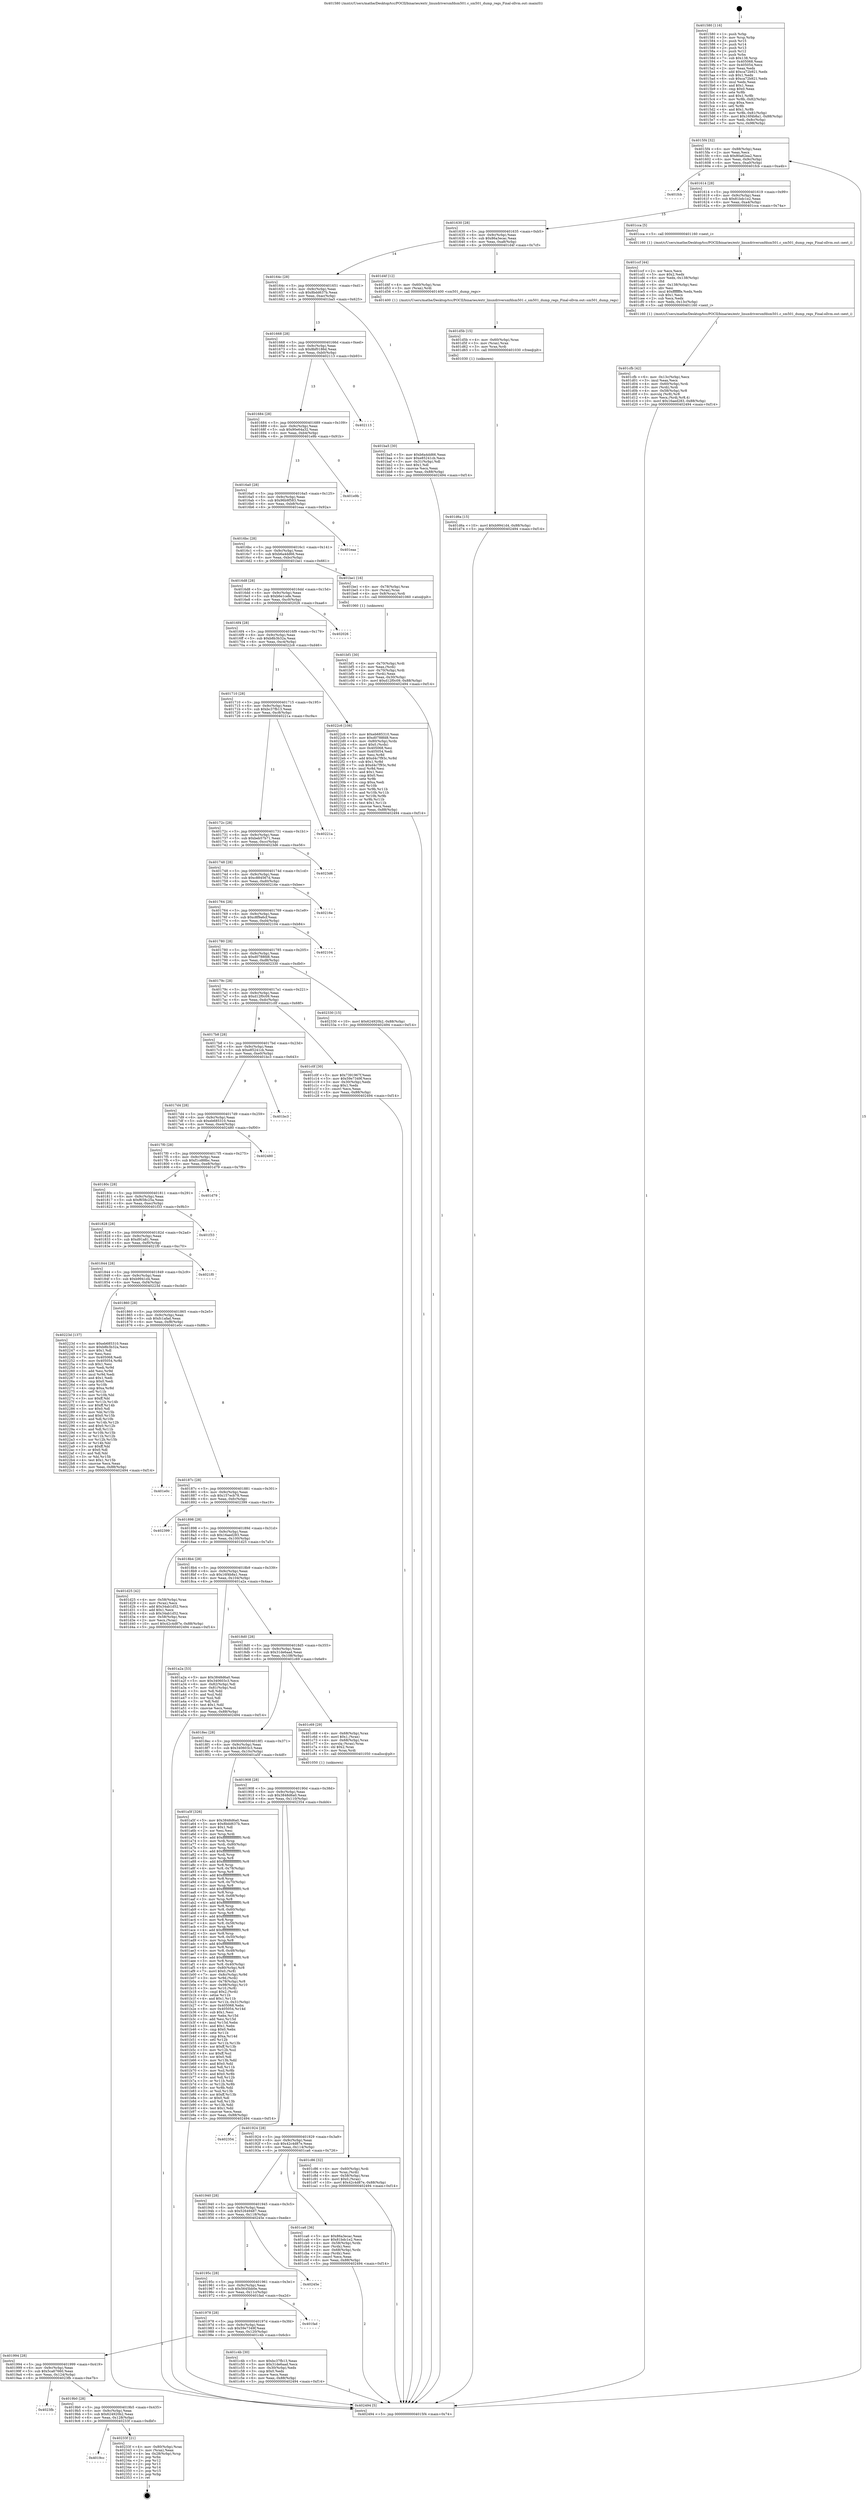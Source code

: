 digraph "0x401580" {
  label = "0x401580 (/mnt/c/Users/mathe/Desktop/tcc/POCII/binaries/extr_linuxdriversmfdsm501.c_sm501_dump_regs_Final-ollvm.out::main(0))"
  labelloc = "t"
  node[shape=record]

  Entry [label="",width=0.3,height=0.3,shape=circle,fillcolor=black,style=filled]
  "0x4015f4" [label="{
     0x4015f4 [32]\l
     | [instrs]\l
     &nbsp;&nbsp;0x4015f4 \<+6\>: mov -0x88(%rbp),%eax\l
     &nbsp;&nbsp;0x4015fa \<+2\>: mov %eax,%ecx\l
     &nbsp;&nbsp;0x4015fc \<+6\>: sub $0x80a62ea2,%ecx\l
     &nbsp;&nbsp;0x401602 \<+6\>: mov %eax,-0x9c(%rbp)\l
     &nbsp;&nbsp;0x401608 \<+6\>: mov %ecx,-0xa0(%rbp)\l
     &nbsp;&nbsp;0x40160e \<+6\>: je 0000000000401fcb \<main+0xa4b\>\l
  }"]
  "0x401fcb" [label="{
     0x401fcb\l
  }", style=dashed]
  "0x401614" [label="{
     0x401614 [28]\l
     | [instrs]\l
     &nbsp;&nbsp;0x401614 \<+5\>: jmp 0000000000401619 \<main+0x99\>\l
     &nbsp;&nbsp;0x401619 \<+6\>: mov -0x9c(%rbp),%eax\l
     &nbsp;&nbsp;0x40161f \<+5\>: sub $0x81bdc1e2,%eax\l
     &nbsp;&nbsp;0x401624 \<+6\>: mov %eax,-0xa4(%rbp)\l
     &nbsp;&nbsp;0x40162a \<+6\>: je 0000000000401cca \<main+0x74a\>\l
  }"]
  Exit [label="",width=0.3,height=0.3,shape=circle,fillcolor=black,style=filled,peripheries=2]
  "0x401cca" [label="{
     0x401cca [5]\l
     | [instrs]\l
     &nbsp;&nbsp;0x401cca \<+5\>: call 0000000000401160 \<next_i\>\l
     | [calls]\l
     &nbsp;&nbsp;0x401160 \{1\} (/mnt/c/Users/mathe/Desktop/tcc/POCII/binaries/extr_linuxdriversmfdsm501.c_sm501_dump_regs_Final-ollvm.out::next_i)\l
  }"]
  "0x401630" [label="{
     0x401630 [28]\l
     | [instrs]\l
     &nbsp;&nbsp;0x401630 \<+5\>: jmp 0000000000401635 \<main+0xb5\>\l
     &nbsp;&nbsp;0x401635 \<+6\>: mov -0x9c(%rbp),%eax\l
     &nbsp;&nbsp;0x40163b \<+5\>: sub $0x86a3ecac,%eax\l
     &nbsp;&nbsp;0x401640 \<+6\>: mov %eax,-0xa8(%rbp)\l
     &nbsp;&nbsp;0x401646 \<+6\>: je 0000000000401d4f \<main+0x7cf\>\l
  }"]
  "0x4019cc" [label="{
     0x4019cc\l
  }", style=dashed]
  "0x401d4f" [label="{
     0x401d4f [12]\l
     | [instrs]\l
     &nbsp;&nbsp;0x401d4f \<+4\>: mov -0x60(%rbp),%rax\l
     &nbsp;&nbsp;0x401d53 \<+3\>: mov (%rax),%rdi\l
     &nbsp;&nbsp;0x401d56 \<+5\>: call 0000000000401400 \<sm501_dump_regs\>\l
     | [calls]\l
     &nbsp;&nbsp;0x401400 \{1\} (/mnt/c/Users/mathe/Desktop/tcc/POCII/binaries/extr_linuxdriversmfdsm501.c_sm501_dump_regs_Final-ollvm.out::sm501_dump_regs)\l
  }"]
  "0x40164c" [label="{
     0x40164c [28]\l
     | [instrs]\l
     &nbsp;&nbsp;0x40164c \<+5\>: jmp 0000000000401651 \<main+0xd1\>\l
     &nbsp;&nbsp;0x401651 \<+6\>: mov -0x9c(%rbp),%eax\l
     &nbsp;&nbsp;0x401657 \<+5\>: sub $0x8bdd637b,%eax\l
     &nbsp;&nbsp;0x40165c \<+6\>: mov %eax,-0xac(%rbp)\l
     &nbsp;&nbsp;0x401662 \<+6\>: je 0000000000401ba5 \<main+0x625\>\l
  }"]
  "0x40233f" [label="{
     0x40233f [21]\l
     | [instrs]\l
     &nbsp;&nbsp;0x40233f \<+4\>: mov -0x80(%rbp),%rax\l
     &nbsp;&nbsp;0x402343 \<+2\>: mov (%rax),%eax\l
     &nbsp;&nbsp;0x402345 \<+4\>: lea -0x28(%rbp),%rsp\l
     &nbsp;&nbsp;0x402349 \<+1\>: pop %rbx\l
     &nbsp;&nbsp;0x40234a \<+2\>: pop %r12\l
     &nbsp;&nbsp;0x40234c \<+2\>: pop %r13\l
     &nbsp;&nbsp;0x40234e \<+2\>: pop %r14\l
     &nbsp;&nbsp;0x402350 \<+2\>: pop %r15\l
     &nbsp;&nbsp;0x402352 \<+1\>: pop %rbp\l
     &nbsp;&nbsp;0x402353 \<+1\>: ret\l
  }"]
  "0x401ba5" [label="{
     0x401ba5 [30]\l
     | [instrs]\l
     &nbsp;&nbsp;0x401ba5 \<+5\>: mov $0xb6a4dd66,%eax\l
     &nbsp;&nbsp;0x401baa \<+5\>: mov $0xe85241cb,%ecx\l
     &nbsp;&nbsp;0x401baf \<+3\>: mov -0x31(%rbp),%dl\l
     &nbsp;&nbsp;0x401bb2 \<+3\>: test $0x1,%dl\l
     &nbsp;&nbsp;0x401bb5 \<+3\>: cmovne %ecx,%eax\l
     &nbsp;&nbsp;0x401bb8 \<+6\>: mov %eax,-0x88(%rbp)\l
     &nbsp;&nbsp;0x401bbe \<+5\>: jmp 0000000000402494 \<main+0xf14\>\l
  }"]
  "0x401668" [label="{
     0x401668 [28]\l
     | [instrs]\l
     &nbsp;&nbsp;0x401668 \<+5\>: jmp 000000000040166d \<main+0xed\>\l
     &nbsp;&nbsp;0x40166d \<+6\>: mov -0x9c(%rbp),%eax\l
     &nbsp;&nbsp;0x401673 \<+5\>: sub $0x8bf0186d,%eax\l
     &nbsp;&nbsp;0x401678 \<+6\>: mov %eax,-0xb0(%rbp)\l
     &nbsp;&nbsp;0x40167e \<+6\>: je 0000000000402113 \<main+0xb93\>\l
  }"]
  "0x4019b0" [label="{
     0x4019b0 [28]\l
     | [instrs]\l
     &nbsp;&nbsp;0x4019b0 \<+5\>: jmp 00000000004019b5 \<main+0x435\>\l
     &nbsp;&nbsp;0x4019b5 \<+6\>: mov -0x9c(%rbp),%eax\l
     &nbsp;&nbsp;0x4019bb \<+5\>: sub $0x624920b2,%eax\l
     &nbsp;&nbsp;0x4019c0 \<+6\>: mov %eax,-0x128(%rbp)\l
     &nbsp;&nbsp;0x4019c6 \<+6\>: je 000000000040233f \<main+0xdbf\>\l
  }"]
  "0x402113" [label="{
     0x402113\l
  }", style=dashed]
  "0x401684" [label="{
     0x401684 [28]\l
     | [instrs]\l
     &nbsp;&nbsp;0x401684 \<+5\>: jmp 0000000000401689 \<main+0x109\>\l
     &nbsp;&nbsp;0x401689 \<+6\>: mov -0x9c(%rbp),%eax\l
     &nbsp;&nbsp;0x40168f \<+5\>: sub $0x90e64a32,%eax\l
     &nbsp;&nbsp;0x401694 \<+6\>: mov %eax,-0xb4(%rbp)\l
     &nbsp;&nbsp;0x40169a \<+6\>: je 0000000000401e9b \<main+0x91b\>\l
  }"]
  "0x4023fb" [label="{
     0x4023fb\l
  }", style=dashed]
  "0x401e9b" [label="{
     0x401e9b\l
  }", style=dashed]
  "0x4016a0" [label="{
     0x4016a0 [28]\l
     | [instrs]\l
     &nbsp;&nbsp;0x4016a0 \<+5\>: jmp 00000000004016a5 \<main+0x125\>\l
     &nbsp;&nbsp;0x4016a5 \<+6\>: mov -0x9c(%rbp),%eax\l
     &nbsp;&nbsp;0x4016ab \<+5\>: sub $0x96b9f583,%eax\l
     &nbsp;&nbsp;0x4016b0 \<+6\>: mov %eax,-0xb8(%rbp)\l
     &nbsp;&nbsp;0x4016b6 \<+6\>: je 0000000000401eaa \<main+0x92a\>\l
  }"]
  "0x401d6a" [label="{
     0x401d6a [15]\l
     | [instrs]\l
     &nbsp;&nbsp;0x401d6a \<+10\>: movl $0xb9941d4,-0x88(%rbp)\l
     &nbsp;&nbsp;0x401d74 \<+5\>: jmp 0000000000402494 \<main+0xf14\>\l
  }"]
  "0x401eaa" [label="{
     0x401eaa\l
  }", style=dashed]
  "0x4016bc" [label="{
     0x4016bc [28]\l
     | [instrs]\l
     &nbsp;&nbsp;0x4016bc \<+5\>: jmp 00000000004016c1 \<main+0x141\>\l
     &nbsp;&nbsp;0x4016c1 \<+6\>: mov -0x9c(%rbp),%eax\l
     &nbsp;&nbsp;0x4016c7 \<+5\>: sub $0xb6a4dd66,%eax\l
     &nbsp;&nbsp;0x4016cc \<+6\>: mov %eax,-0xbc(%rbp)\l
     &nbsp;&nbsp;0x4016d2 \<+6\>: je 0000000000401be1 \<main+0x661\>\l
  }"]
  "0x401d5b" [label="{
     0x401d5b [15]\l
     | [instrs]\l
     &nbsp;&nbsp;0x401d5b \<+4\>: mov -0x60(%rbp),%rax\l
     &nbsp;&nbsp;0x401d5f \<+3\>: mov (%rax),%rax\l
     &nbsp;&nbsp;0x401d62 \<+3\>: mov %rax,%rdi\l
     &nbsp;&nbsp;0x401d65 \<+5\>: call 0000000000401030 \<free@plt\>\l
     | [calls]\l
     &nbsp;&nbsp;0x401030 \{1\} (unknown)\l
  }"]
  "0x401be1" [label="{
     0x401be1 [16]\l
     | [instrs]\l
     &nbsp;&nbsp;0x401be1 \<+4\>: mov -0x78(%rbp),%rax\l
     &nbsp;&nbsp;0x401be5 \<+3\>: mov (%rax),%rax\l
     &nbsp;&nbsp;0x401be8 \<+4\>: mov 0x8(%rax),%rdi\l
     &nbsp;&nbsp;0x401bec \<+5\>: call 0000000000401060 \<atoi@plt\>\l
     | [calls]\l
     &nbsp;&nbsp;0x401060 \{1\} (unknown)\l
  }"]
  "0x4016d8" [label="{
     0x4016d8 [28]\l
     | [instrs]\l
     &nbsp;&nbsp;0x4016d8 \<+5\>: jmp 00000000004016dd \<main+0x15d\>\l
     &nbsp;&nbsp;0x4016dd \<+6\>: mov -0x9c(%rbp),%eax\l
     &nbsp;&nbsp;0x4016e3 \<+5\>: sub $0xb6e1cefe,%eax\l
     &nbsp;&nbsp;0x4016e8 \<+6\>: mov %eax,-0xc0(%rbp)\l
     &nbsp;&nbsp;0x4016ee \<+6\>: je 0000000000402026 \<main+0xaa6\>\l
  }"]
  "0x401cfb" [label="{
     0x401cfb [42]\l
     | [instrs]\l
     &nbsp;&nbsp;0x401cfb \<+6\>: mov -0x13c(%rbp),%ecx\l
     &nbsp;&nbsp;0x401d01 \<+3\>: imul %eax,%ecx\l
     &nbsp;&nbsp;0x401d04 \<+4\>: mov -0x60(%rbp),%rdi\l
     &nbsp;&nbsp;0x401d08 \<+3\>: mov (%rdi),%rdi\l
     &nbsp;&nbsp;0x401d0b \<+4\>: mov -0x58(%rbp),%r8\l
     &nbsp;&nbsp;0x401d0f \<+3\>: movslq (%r8),%r8\l
     &nbsp;&nbsp;0x401d12 \<+4\>: mov %ecx,(%rdi,%r8,4)\l
     &nbsp;&nbsp;0x401d16 \<+10\>: movl $0x16aed283,-0x88(%rbp)\l
     &nbsp;&nbsp;0x401d20 \<+5\>: jmp 0000000000402494 \<main+0xf14\>\l
  }"]
  "0x402026" [label="{
     0x402026\l
  }", style=dashed]
  "0x4016f4" [label="{
     0x4016f4 [28]\l
     | [instrs]\l
     &nbsp;&nbsp;0x4016f4 \<+5\>: jmp 00000000004016f9 \<main+0x179\>\l
     &nbsp;&nbsp;0x4016f9 \<+6\>: mov -0x9c(%rbp),%eax\l
     &nbsp;&nbsp;0x4016ff \<+5\>: sub $0xb8b3b32a,%eax\l
     &nbsp;&nbsp;0x401704 \<+6\>: mov %eax,-0xc4(%rbp)\l
     &nbsp;&nbsp;0x40170a \<+6\>: je 00000000004022c6 \<main+0xd46\>\l
  }"]
  "0x401ccf" [label="{
     0x401ccf [44]\l
     | [instrs]\l
     &nbsp;&nbsp;0x401ccf \<+2\>: xor %ecx,%ecx\l
     &nbsp;&nbsp;0x401cd1 \<+5\>: mov $0x2,%edx\l
     &nbsp;&nbsp;0x401cd6 \<+6\>: mov %edx,-0x138(%rbp)\l
     &nbsp;&nbsp;0x401cdc \<+1\>: cltd\l
     &nbsp;&nbsp;0x401cdd \<+6\>: mov -0x138(%rbp),%esi\l
     &nbsp;&nbsp;0x401ce3 \<+2\>: idiv %esi\l
     &nbsp;&nbsp;0x401ce5 \<+6\>: imul $0xfffffffe,%edx,%edx\l
     &nbsp;&nbsp;0x401ceb \<+3\>: sub $0x1,%ecx\l
     &nbsp;&nbsp;0x401cee \<+2\>: sub %ecx,%edx\l
     &nbsp;&nbsp;0x401cf0 \<+6\>: mov %edx,-0x13c(%rbp)\l
     &nbsp;&nbsp;0x401cf6 \<+5\>: call 0000000000401160 \<next_i\>\l
     | [calls]\l
     &nbsp;&nbsp;0x401160 \{1\} (/mnt/c/Users/mathe/Desktop/tcc/POCII/binaries/extr_linuxdriversmfdsm501.c_sm501_dump_regs_Final-ollvm.out::next_i)\l
  }"]
  "0x4022c6" [label="{
     0x4022c6 [106]\l
     | [instrs]\l
     &nbsp;&nbsp;0x4022c6 \<+5\>: mov $0xeb685310,%eax\l
     &nbsp;&nbsp;0x4022cb \<+5\>: mov $0xd0788fd8,%ecx\l
     &nbsp;&nbsp;0x4022d0 \<+4\>: mov -0x80(%rbp),%rdx\l
     &nbsp;&nbsp;0x4022d4 \<+6\>: movl $0x0,(%rdx)\l
     &nbsp;&nbsp;0x4022da \<+7\>: mov 0x405068,%esi\l
     &nbsp;&nbsp;0x4022e1 \<+7\>: mov 0x405054,%edi\l
     &nbsp;&nbsp;0x4022e8 \<+3\>: mov %esi,%r8d\l
     &nbsp;&nbsp;0x4022eb \<+7\>: add $0xd4c7f93c,%r8d\l
     &nbsp;&nbsp;0x4022f2 \<+4\>: sub $0x1,%r8d\l
     &nbsp;&nbsp;0x4022f6 \<+7\>: sub $0xd4c7f93c,%r8d\l
     &nbsp;&nbsp;0x4022fd \<+4\>: imul %r8d,%esi\l
     &nbsp;&nbsp;0x402301 \<+3\>: and $0x1,%esi\l
     &nbsp;&nbsp;0x402304 \<+3\>: cmp $0x0,%esi\l
     &nbsp;&nbsp;0x402307 \<+4\>: sete %r9b\l
     &nbsp;&nbsp;0x40230b \<+3\>: cmp $0xa,%edi\l
     &nbsp;&nbsp;0x40230e \<+4\>: setl %r10b\l
     &nbsp;&nbsp;0x402312 \<+3\>: mov %r9b,%r11b\l
     &nbsp;&nbsp;0x402315 \<+3\>: and %r10b,%r11b\l
     &nbsp;&nbsp;0x402318 \<+3\>: xor %r10b,%r9b\l
     &nbsp;&nbsp;0x40231b \<+3\>: or %r9b,%r11b\l
     &nbsp;&nbsp;0x40231e \<+4\>: test $0x1,%r11b\l
     &nbsp;&nbsp;0x402322 \<+3\>: cmovne %ecx,%eax\l
     &nbsp;&nbsp;0x402325 \<+6\>: mov %eax,-0x88(%rbp)\l
     &nbsp;&nbsp;0x40232b \<+5\>: jmp 0000000000402494 \<main+0xf14\>\l
  }"]
  "0x401710" [label="{
     0x401710 [28]\l
     | [instrs]\l
     &nbsp;&nbsp;0x401710 \<+5\>: jmp 0000000000401715 \<main+0x195\>\l
     &nbsp;&nbsp;0x401715 \<+6\>: mov -0x9c(%rbp),%eax\l
     &nbsp;&nbsp;0x40171b \<+5\>: sub $0xbc37fb13,%eax\l
     &nbsp;&nbsp;0x401720 \<+6\>: mov %eax,-0xc8(%rbp)\l
     &nbsp;&nbsp;0x401726 \<+6\>: je 000000000040221a \<main+0xc9a\>\l
  }"]
  "0x401c86" [label="{
     0x401c86 [32]\l
     | [instrs]\l
     &nbsp;&nbsp;0x401c86 \<+4\>: mov -0x60(%rbp),%rdi\l
     &nbsp;&nbsp;0x401c8a \<+3\>: mov %rax,(%rdi)\l
     &nbsp;&nbsp;0x401c8d \<+4\>: mov -0x58(%rbp),%rax\l
     &nbsp;&nbsp;0x401c91 \<+6\>: movl $0x0,(%rax)\l
     &nbsp;&nbsp;0x401c97 \<+10\>: movl $0x42c4d87e,-0x88(%rbp)\l
     &nbsp;&nbsp;0x401ca1 \<+5\>: jmp 0000000000402494 \<main+0xf14\>\l
  }"]
  "0x40221a" [label="{
     0x40221a\l
  }", style=dashed]
  "0x40172c" [label="{
     0x40172c [28]\l
     | [instrs]\l
     &nbsp;&nbsp;0x40172c \<+5\>: jmp 0000000000401731 \<main+0x1b1\>\l
     &nbsp;&nbsp;0x401731 \<+6\>: mov -0x9c(%rbp),%eax\l
     &nbsp;&nbsp;0x401737 \<+5\>: sub $0xbeb57b71,%eax\l
     &nbsp;&nbsp;0x40173c \<+6\>: mov %eax,-0xcc(%rbp)\l
     &nbsp;&nbsp;0x401742 \<+6\>: je 00000000004023d6 \<main+0xe56\>\l
  }"]
  "0x401994" [label="{
     0x401994 [28]\l
     | [instrs]\l
     &nbsp;&nbsp;0x401994 \<+5\>: jmp 0000000000401999 \<main+0x419\>\l
     &nbsp;&nbsp;0x401999 \<+6\>: mov -0x9c(%rbp),%eax\l
     &nbsp;&nbsp;0x40199f \<+5\>: sub $0x5ca67660,%eax\l
     &nbsp;&nbsp;0x4019a4 \<+6\>: mov %eax,-0x124(%rbp)\l
     &nbsp;&nbsp;0x4019aa \<+6\>: je 00000000004023fb \<main+0xe7b\>\l
  }"]
  "0x4023d6" [label="{
     0x4023d6\l
  }", style=dashed]
  "0x401748" [label="{
     0x401748 [28]\l
     | [instrs]\l
     &nbsp;&nbsp;0x401748 \<+5\>: jmp 000000000040174d \<main+0x1cd\>\l
     &nbsp;&nbsp;0x40174d \<+6\>: mov -0x9c(%rbp),%eax\l
     &nbsp;&nbsp;0x401753 \<+5\>: sub $0xc884567d,%eax\l
     &nbsp;&nbsp;0x401758 \<+6\>: mov %eax,-0xd0(%rbp)\l
     &nbsp;&nbsp;0x40175e \<+6\>: je 000000000040216e \<main+0xbee\>\l
  }"]
  "0x401c4b" [label="{
     0x401c4b [30]\l
     | [instrs]\l
     &nbsp;&nbsp;0x401c4b \<+5\>: mov $0xbc37fb13,%eax\l
     &nbsp;&nbsp;0x401c50 \<+5\>: mov $0x31de6aad,%ecx\l
     &nbsp;&nbsp;0x401c55 \<+3\>: mov -0x30(%rbp),%edx\l
     &nbsp;&nbsp;0x401c58 \<+3\>: cmp $0x0,%edx\l
     &nbsp;&nbsp;0x401c5b \<+3\>: cmove %ecx,%eax\l
     &nbsp;&nbsp;0x401c5e \<+6\>: mov %eax,-0x88(%rbp)\l
     &nbsp;&nbsp;0x401c64 \<+5\>: jmp 0000000000402494 \<main+0xf14\>\l
  }"]
  "0x40216e" [label="{
     0x40216e\l
  }", style=dashed]
  "0x401764" [label="{
     0x401764 [28]\l
     | [instrs]\l
     &nbsp;&nbsp;0x401764 \<+5\>: jmp 0000000000401769 \<main+0x1e9\>\l
     &nbsp;&nbsp;0x401769 \<+6\>: mov -0x9c(%rbp),%eax\l
     &nbsp;&nbsp;0x40176f \<+5\>: sub $0xc8f9a6cf,%eax\l
     &nbsp;&nbsp;0x401774 \<+6\>: mov %eax,-0xd4(%rbp)\l
     &nbsp;&nbsp;0x40177a \<+6\>: je 0000000000402104 \<main+0xb84\>\l
  }"]
  "0x401978" [label="{
     0x401978 [28]\l
     | [instrs]\l
     &nbsp;&nbsp;0x401978 \<+5\>: jmp 000000000040197d \<main+0x3fd\>\l
     &nbsp;&nbsp;0x40197d \<+6\>: mov -0x9c(%rbp),%eax\l
     &nbsp;&nbsp;0x401983 \<+5\>: sub $0x59e7349f,%eax\l
     &nbsp;&nbsp;0x401988 \<+6\>: mov %eax,-0x120(%rbp)\l
     &nbsp;&nbsp;0x40198e \<+6\>: je 0000000000401c4b \<main+0x6cb\>\l
  }"]
  "0x402104" [label="{
     0x402104\l
  }", style=dashed]
  "0x401780" [label="{
     0x401780 [28]\l
     | [instrs]\l
     &nbsp;&nbsp;0x401780 \<+5\>: jmp 0000000000401785 \<main+0x205\>\l
     &nbsp;&nbsp;0x401785 \<+6\>: mov -0x9c(%rbp),%eax\l
     &nbsp;&nbsp;0x40178b \<+5\>: sub $0xd0788fd8,%eax\l
     &nbsp;&nbsp;0x401790 \<+6\>: mov %eax,-0xd8(%rbp)\l
     &nbsp;&nbsp;0x401796 \<+6\>: je 0000000000402330 \<main+0xdb0\>\l
  }"]
  "0x401fad" [label="{
     0x401fad\l
  }", style=dashed]
  "0x402330" [label="{
     0x402330 [15]\l
     | [instrs]\l
     &nbsp;&nbsp;0x402330 \<+10\>: movl $0x624920b2,-0x88(%rbp)\l
     &nbsp;&nbsp;0x40233a \<+5\>: jmp 0000000000402494 \<main+0xf14\>\l
  }"]
  "0x40179c" [label="{
     0x40179c [28]\l
     | [instrs]\l
     &nbsp;&nbsp;0x40179c \<+5\>: jmp 00000000004017a1 \<main+0x221\>\l
     &nbsp;&nbsp;0x4017a1 \<+6\>: mov -0x9c(%rbp),%eax\l
     &nbsp;&nbsp;0x4017a7 \<+5\>: sub $0xd12f0c09,%eax\l
     &nbsp;&nbsp;0x4017ac \<+6\>: mov %eax,-0xdc(%rbp)\l
     &nbsp;&nbsp;0x4017b2 \<+6\>: je 0000000000401c0f \<main+0x68f\>\l
  }"]
  "0x40195c" [label="{
     0x40195c [28]\l
     | [instrs]\l
     &nbsp;&nbsp;0x40195c \<+5\>: jmp 0000000000401961 \<main+0x3e1\>\l
     &nbsp;&nbsp;0x401961 \<+6\>: mov -0x9c(%rbp),%eax\l
     &nbsp;&nbsp;0x401967 \<+5\>: sub $0x5645bb0e,%eax\l
     &nbsp;&nbsp;0x40196c \<+6\>: mov %eax,-0x11c(%rbp)\l
     &nbsp;&nbsp;0x401972 \<+6\>: je 0000000000401fad \<main+0xa2d\>\l
  }"]
  "0x401c0f" [label="{
     0x401c0f [30]\l
     | [instrs]\l
     &nbsp;&nbsp;0x401c0f \<+5\>: mov $0x7391967f,%eax\l
     &nbsp;&nbsp;0x401c14 \<+5\>: mov $0x59e7349f,%ecx\l
     &nbsp;&nbsp;0x401c19 \<+3\>: mov -0x30(%rbp),%edx\l
     &nbsp;&nbsp;0x401c1c \<+3\>: cmp $0x1,%edx\l
     &nbsp;&nbsp;0x401c1f \<+3\>: cmovl %ecx,%eax\l
     &nbsp;&nbsp;0x401c22 \<+6\>: mov %eax,-0x88(%rbp)\l
     &nbsp;&nbsp;0x401c28 \<+5\>: jmp 0000000000402494 \<main+0xf14\>\l
  }"]
  "0x4017b8" [label="{
     0x4017b8 [28]\l
     | [instrs]\l
     &nbsp;&nbsp;0x4017b8 \<+5\>: jmp 00000000004017bd \<main+0x23d\>\l
     &nbsp;&nbsp;0x4017bd \<+6\>: mov -0x9c(%rbp),%eax\l
     &nbsp;&nbsp;0x4017c3 \<+5\>: sub $0xe85241cb,%eax\l
     &nbsp;&nbsp;0x4017c8 \<+6\>: mov %eax,-0xe0(%rbp)\l
     &nbsp;&nbsp;0x4017ce \<+6\>: je 0000000000401bc3 \<main+0x643\>\l
  }"]
  "0x40245e" [label="{
     0x40245e\l
  }", style=dashed]
  "0x401bc3" [label="{
     0x401bc3\l
  }", style=dashed]
  "0x4017d4" [label="{
     0x4017d4 [28]\l
     | [instrs]\l
     &nbsp;&nbsp;0x4017d4 \<+5\>: jmp 00000000004017d9 \<main+0x259\>\l
     &nbsp;&nbsp;0x4017d9 \<+6\>: mov -0x9c(%rbp),%eax\l
     &nbsp;&nbsp;0x4017df \<+5\>: sub $0xeb685310,%eax\l
     &nbsp;&nbsp;0x4017e4 \<+6\>: mov %eax,-0xe4(%rbp)\l
     &nbsp;&nbsp;0x4017ea \<+6\>: je 0000000000402480 \<main+0xf00\>\l
  }"]
  "0x401940" [label="{
     0x401940 [28]\l
     | [instrs]\l
     &nbsp;&nbsp;0x401940 \<+5\>: jmp 0000000000401945 \<main+0x3c5\>\l
     &nbsp;&nbsp;0x401945 \<+6\>: mov -0x9c(%rbp),%eax\l
     &nbsp;&nbsp;0x40194b \<+5\>: sub $0x52649487,%eax\l
     &nbsp;&nbsp;0x401950 \<+6\>: mov %eax,-0x118(%rbp)\l
     &nbsp;&nbsp;0x401956 \<+6\>: je 000000000040245e \<main+0xede\>\l
  }"]
  "0x402480" [label="{
     0x402480\l
  }", style=dashed]
  "0x4017f0" [label="{
     0x4017f0 [28]\l
     | [instrs]\l
     &nbsp;&nbsp;0x4017f0 \<+5\>: jmp 00000000004017f5 \<main+0x275\>\l
     &nbsp;&nbsp;0x4017f5 \<+6\>: mov -0x9c(%rbp),%eax\l
     &nbsp;&nbsp;0x4017fb \<+5\>: sub $0xf1cd88bc,%eax\l
     &nbsp;&nbsp;0x401800 \<+6\>: mov %eax,-0xe8(%rbp)\l
     &nbsp;&nbsp;0x401806 \<+6\>: je 0000000000401d79 \<main+0x7f9\>\l
  }"]
  "0x401ca6" [label="{
     0x401ca6 [36]\l
     | [instrs]\l
     &nbsp;&nbsp;0x401ca6 \<+5\>: mov $0x86a3ecac,%eax\l
     &nbsp;&nbsp;0x401cab \<+5\>: mov $0x81bdc1e2,%ecx\l
     &nbsp;&nbsp;0x401cb0 \<+4\>: mov -0x58(%rbp),%rdx\l
     &nbsp;&nbsp;0x401cb4 \<+2\>: mov (%rdx),%esi\l
     &nbsp;&nbsp;0x401cb6 \<+4\>: mov -0x68(%rbp),%rdx\l
     &nbsp;&nbsp;0x401cba \<+2\>: cmp (%rdx),%esi\l
     &nbsp;&nbsp;0x401cbc \<+3\>: cmovl %ecx,%eax\l
     &nbsp;&nbsp;0x401cbf \<+6\>: mov %eax,-0x88(%rbp)\l
     &nbsp;&nbsp;0x401cc5 \<+5\>: jmp 0000000000402494 \<main+0xf14\>\l
  }"]
  "0x401d79" [label="{
     0x401d79\l
  }", style=dashed]
  "0x40180c" [label="{
     0x40180c [28]\l
     | [instrs]\l
     &nbsp;&nbsp;0x40180c \<+5\>: jmp 0000000000401811 \<main+0x291\>\l
     &nbsp;&nbsp;0x401811 \<+6\>: mov -0x9c(%rbp),%eax\l
     &nbsp;&nbsp;0x401817 \<+5\>: sub $0xf658c25a,%eax\l
     &nbsp;&nbsp;0x40181c \<+6\>: mov %eax,-0xec(%rbp)\l
     &nbsp;&nbsp;0x401822 \<+6\>: je 0000000000401f33 \<main+0x9b3\>\l
  }"]
  "0x401924" [label="{
     0x401924 [28]\l
     | [instrs]\l
     &nbsp;&nbsp;0x401924 \<+5\>: jmp 0000000000401929 \<main+0x3a9\>\l
     &nbsp;&nbsp;0x401929 \<+6\>: mov -0x9c(%rbp),%eax\l
     &nbsp;&nbsp;0x40192f \<+5\>: sub $0x42c4d87e,%eax\l
     &nbsp;&nbsp;0x401934 \<+6\>: mov %eax,-0x114(%rbp)\l
     &nbsp;&nbsp;0x40193a \<+6\>: je 0000000000401ca6 \<main+0x726\>\l
  }"]
  "0x401f33" [label="{
     0x401f33\l
  }", style=dashed]
  "0x401828" [label="{
     0x401828 [28]\l
     | [instrs]\l
     &nbsp;&nbsp;0x401828 \<+5\>: jmp 000000000040182d \<main+0x2ad\>\l
     &nbsp;&nbsp;0x40182d \<+6\>: mov -0x9c(%rbp),%eax\l
     &nbsp;&nbsp;0x401833 \<+5\>: sub $0xd91a81,%eax\l
     &nbsp;&nbsp;0x401838 \<+6\>: mov %eax,-0xf0(%rbp)\l
     &nbsp;&nbsp;0x40183e \<+6\>: je 00000000004021f0 \<main+0xc70\>\l
  }"]
  "0x402354" [label="{
     0x402354\l
  }", style=dashed]
  "0x4021f0" [label="{
     0x4021f0\l
  }", style=dashed]
  "0x401844" [label="{
     0x401844 [28]\l
     | [instrs]\l
     &nbsp;&nbsp;0x401844 \<+5\>: jmp 0000000000401849 \<main+0x2c9\>\l
     &nbsp;&nbsp;0x401849 \<+6\>: mov -0x9c(%rbp),%eax\l
     &nbsp;&nbsp;0x40184f \<+5\>: sub $0xb9941d4,%eax\l
     &nbsp;&nbsp;0x401854 \<+6\>: mov %eax,-0xf4(%rbp)\l
     &nbsp;&nbsp;0x40185a \<+6\>: je 000000000040223d \<main+0xcbd\>\l
  }"]
  "0x401bf1" [label="{
     0x401bf1 [30]\l
     | [instrs]\l
     &nbsp;&nbsp;0x401bf1 \<+4\>: mov -0x70(%rbp),%rdi\l
     &nbsp;&nbsp;0x401bf5 \<+2\>: mov %eax,(%rdi)\l
     &nbsp;&nbsp;0x401bf7 \<+4\>: mov -0x70(%rbp),%rdi\l
     &nbsp;&nbsp;0x401bfb \<+2\>: mov (%rdi),%eax\l
     &nbsp;&nbsp;0x401bfd \<+3\>: mov %eax,-0x30(%rbp)\l
     &nbsp;&nbsp;0x401c00 \<+10\>: movl $0xd12f0c09,-0x88(%rbp)\l
     &nbsp;&nbsp;0x401c0a \<+5\>: jmp 0000000000402494 \<main+0xf14\>\l
  }"]
  "0x40223d" [label="{
     0x40223d [137]\l
     | [instrs]\l
     &nbsp;&nbsp;0x40223d \<+5\>: mov $0xeb685310,%eax\l
     &nbsp;&nbsp;0x402242 \<+5\>: mov $0xb8b3b32a,%ecx\l
     &nbsp;&nbsp;0x402247 \<+2\>: mov $0x1,%dl\l
     &nbsp;&nbsp;0x402249 \<+2\>: xor %esi,%esi\l
     &nbsp;&nbsp;0x40224b \<+7\>: mov 0x405068,%edi\l
     &nbsp;&nbsp;0x402252 \<+8\>: mov 0x405054,%r8d\l
     &nbsp;&nbsp;0x40225a \<+3\>: sub $0x1,%esi\l
     &nbsp;&nbsp;0x40225d \<+3\>: mov %edi,%r9d\l
     &nbsp;&nbsp;0x402260 \<+3\>: add %esi,%r9d\l
     &nbsp;&nbsp;0x402263 \<+4\>: imul %r9d,%edi\l
     &nbsp;&nbsp;0x402267 \<+3\>: and $0x1,%edi\l
     &nbsp;&nbsp;0x40226a \<+3\>: cmp $0x0,%edi\l
     &nbsp;&nbsp;0x40226d \<+4\>: sete %r10b\l
     &nbsp;&nbsp;0x402271 \<+4\>: cmp $0xa,%r8d\l
     &nbsp;&nbsp;0x402275 \<+4\>: setl %r11b\l
     &nbsp;&nbsp;0x402279 \<+3\>: mov %r10b,%bl\l
     &nbsp;&nbsp;0x40227c \<+3\>: xor $0xff,%bl\l
     &nbsp;&nbsp;0x40227f \<+3\>: mov %r11b,%r14b\l
     &nbsp;&nbsp;0x402282 \<+4\>: xor $0xff,%r14b\l
     &nbsp;&nbsp;0x402286 \<+3\>: xor $0x0,%dl\l
     &nbsp;&nbsp;0x402289 \<+3\>: mov %bl,%r15b\l
     &nbsp;&nbsp;0x40228c \<+4\>: and $0x0,%r15b\l
     &nbsp;&nbsp;0x402290 \<+3\>: and %dl,%r10b\l
     &nbsp;&nbsp;0x402293 \<+3\>: mov %r14b,%r12b\l
     &nbsp;&nbsp;0x402296 \<+4\>: and $0x0,%r12b\l
     &nbsp;&nbsp;0x40229a \<+3\>: and %dl,%r11b\l
     &nbsp;&nbsp;0x40229d \<+3\>: or %r10b,%r15b\l
     &nbsp;&nbsp;0x4022a0 \<+3\>: or %r11b,%r12b\l
     &nbsp;&nbsp;0x4022a3 \<+3\>: xor %r12b,%r15b\l
     &nbsp;&nbsp;0x4022a6 \<+3\>: or %r14b,%bl\l
     &nbsp;&nbsp;0x4022a9 \<+3\>: xor $0xff,%bl\l
     &nbsp;&nbsp;0x4022ac \<+3\>: or $0x0,%dl\l
     &nbsp;&nbsp;0x4022af \<+2\>: and %dl,%bl\l
     &nbsp;&nbsp;0x4022b1 \<+3\>: or %bl,%r15b\l
     &nbsp;&nbsp;0x4022b4 \<+4\>: test $0x1,%r15b\l
     &nbsp;&nbsp;0x4022b8 \<+3\>: cmovne %ecx,%eax\l
     &nbsp;&nbsp;0x4022bb \<+6\>: mov %eax,-0x88(%rbp)\l
     &nbsp;&nbsp;0x4022c1 \<+5\>: jmp 0000000000402494 \<main+0xf14\>\l
  }"]
  "0x401860" [label="{
     0x401860 [28]\l
     | [instrs]\l
     &nbsp;&nbsp;0x401860 \<+5\>: jmp 0000000000401865 \<main+0x2e5\>\l
     &nbsp;&nbsp;0x401865 \<+6\>: mov -0x9c(%rbp),%eax\l
     &nbsp;&nbsp;0x40186b \<+5\>: sub $0xfc1afad,%eax\l
     &nbsp;&nbsp;0x401870 \<+6\>: mov %eax,-0xf8(%rbp)\l
     &nbsp;&nbsp;0x401876 \<+6\>: je 0000000000401e0c \<main+0x88c\>\l
  }"]
  "0x401908" [label="{
     0x401908 [28]\l
     | [instrs]\l
     &nbsp;&nbsp;0x401908 \<+5\>: jmp 000000000040190d \<main+0x38d\>\l
     &nbsp;&nbsp;0x40190d \<+6\>: mov -0x9c(%rbp),%eax\l
     &nbsp;&nbsp;0x401913 \<+5\>: sub $0x3848d6a0,%eax\l
     &nbsp;&nbsp;0x401918 \<+6\>: mov %eax,-0x110(%rbp)\l
     &nbsp;&nbsp;0x40191e \<+6\>: je 0000000000402354 \<main+0xdd4\>\l
  }"]
  "0x401e0c" [label="{
     0x401e0c\l
  }", style=dashed]
  "0x40187c" [label="{
     0x40187c [28]\l
     | [instrs]\l
     &nbsp;&nbsp;0x40187c \<+5\>: jmp 0000000000401881 \<main+0x301\>\l
     &nbsp;&nbsp;0x401881 \<+6\>: mov -0x9c(%rbp),%eax\l
     &nbsp;&nbsp;0x401887 \<+5\>: sub $0x157ecb78,%eax\l
     &nbsp;&nbsp;0x40188c \<+6\>: mov %eax,-0xfc(%rbp)\l
     &nbsp;&nbsp;0x401892 \<+6\>: je 0000000000402399 \<main+0xe19\>\l
  }"]
  "0x401a5f" [label="{
     0x401a5f [326]\l
     | [instrs]\l
     &nbsp;&nbsp;0x401a5f \<+5\>: mov $0x3848d6a0,%eax\l
     &nbsp;&nbsp;0x401a64 \<+5\>: mov $0x8bdd637b,%ecx\l
     &nbsp;&nbsp;0x401a69 \<+2\>: mov $0x1,%dl\l
     &nbsp;&nbsp;0x401a6b \<+2\>: xor %esi,%esi\l
     &nbsp;&nbsp;0x401a6d \<+3\>: mov %rsp,%rdi\l
     &nbsp;&nbsp;0x401a70 \<+4\>: add $0xfffffffffffffff0,%rdi\l
     &nbsp;&nbsp;0x401a74 \<+3\>: mov %rdi,%rsp\l
     &nbsp;&nbsp;0x401a77 \<+4\>: mov %rdi,-0x80(%rbp)\l
     &nbsp;&nbsp;0x401a7b \<+3\>: mov %rsp,%rdi\l
     &nbsp;&nbsp;0x401a7e \<+4\>: add $0xfffffffffffffff0,%rdi\l
     &nbsp;&nbsp;0x401a82 \<+3\>: mov %rdi,%rsp\l
     &nbsp;&nbsp;0x401a85 \<+3\>: mov %rsp,%r8\l
     &nbsp;&nbsp;0x401a88 \<+4\>: add $0xfffffffffffffff0,%r8\l
     &nbsp;&nbsp;0x401a8c \<+3\>: mov %r8,%rsp\l
     &nbsp;&nbsp;0x401a8f \<+4\>: mov %r8,-0x78(%rbp)\l
     &nbsp;&nbsp;0x401a93 \<+3\>: mov %rsp,%r8\l
     &nbsp;&nbsp;0x401a96 \<+4\>: add $0xfffffffffffffff0,%r8\l
     &nbsp;&nbsp;0x401a9a \<+3\>: mov %r8,%rsp\l
     &nbsp;&nbsp;0x401a9d \<+4\>: mov %r8,-0x70(%rbp)\l
     &nbsp;&nbsp;0x401aa1 \<+3\>: mov %rsp,%r8\l
     &nbsp;&nbsp;0x401aa4 \<+4\>: add $0xfffffffffffffff0,%r8\l
     &nbsp;&nbsp;0x401aa8 \<+3\>: mov %r8,%rsp\l
     &nbsp;&nbsp;0x401aab \<+4\>: mov %r8,-0x68(%rbp)\l
     &nbsp;&nbsp;0x401aaf \<+3\>: mov %rsp,%r8\l
     &nbsp;&nbsp;0x401ab2 \<+4\>: add $0xfffffffffffffff0,%r8\l
     &nbsp;&nbsp;0x401ab6 \<+3\>: mov %r8,%rsp\l
     &nbsp;&nbsp;0x401ab9 \<+4\>: mov %r8,-0x60(%rbp)\l
     &nbsp;&nbsp;0x401abd \<+3\>: mov %rsp,%r8\l
     &nbsp;&nbsp;0x401ac0 \<+4\>: add $0xfffffffffffffff0,%r8\l
     &nbsp;&nbsp;0x401ac4 \<+3\>: mov %r8,%rsp\l
     &nbsp;&nbsp;0x401ac7 \<+4\>: mov %r8,-0x58(%rbp)\l
     &nbsp;&nbsp;0x401acb \<+3\>: mov %rsp,%r8\l
     &nbsp;&nbsp;0x401ace \<+4\>: add $0xfffffffffffffff0,%r8\l
     &nbsp;&nbsp;0x401ad2 \<+3\>: mov %r8,%rsp\l
     &nbsp;&nbsp;0x401ad5 \<+4\>: mov %r8,-0x50(%rbp)\l
     &nbsp;&nbsp;0x401ad9 \<+3\>: mov %rsp,%r8\l
     &nbsp;&nbsp;0x401adc \<+4\>: add $0xfffffffffffffff0,%r8\l
     &nbsp;&nbsp;0x401ae0 \<+3\>: mov %r8,%rsp\l
     &nbsp;&nbsp;0x401ae3 \<+4\>: mov %r8,-0x48(%rbp)\l
     &nbsp;&nbsp;0x401ae7 \<+3\>: mov %rsp,%r8\l
     &nbsp;&nbsp;0x401aea \<+4\>: add $0xfffffffffffffff0,%r8\l
     &nbsp;&nbsp;0x401aee \<+3\>: mov %r8,%rsp\l
     &nbsp;&nbsp;0x401af1 \<+4\>: mov %r8,-0x40(%rbp)\l
     &nbsp;&nbsp;0x401af5 \<+4\>: mov -0x80(%rbp),%r8\l
     &nbsp;&nbsp;0x401af9 \<+7\>: movl $0x0,(%r8)\l
     &nbsp;&nbsp;0x401b00 \<+7\>: mov -0x8c(%rbp),%r9d\l
     &nbsp;&nbsp;0x401b07 \<+3\>: mov %r9d,(%rdi)\l
     &nbsp;&nbsp;0x401b0a \<+4\>: mov -0x78(%rbp),%r8\l
     &nbsp;&nbsp;0x401b0e \<+7\>: mov -0x98(%rbp),%r10\l
     &nbsp;&nbsp;0x401b15 \<+3\>: mov %r10,(%r8)\l
     &nbsp;&nbsp;0x401b18 \<+3\>: cmpl $0x2,(%rdi)\l
     &nbsp;&nbsp;0x401b1b \<+4\>: setne %r11b\l
     &nbsp;&nbsp;0x401b1f \<+4\>: and $0x1,%r11b\l
     &nbsp;&nbsp;0x401b23 \<+4\>: mov %r11b,-0x31(%rbp)\l
     &nbsp;&nbsp;0x401b27 \<+7\>: mov 0x405068,%ebx\l
     &nbsp;&nbsp;0x401b2e \<+8\>: mov 0x405054,%r14d\l
     &nbsp;&nbsp;0x401b36 \<+3\>: sub $0x1,%esi\l
     &nbsp;&nbsp;0x401b39 \<+3\>: mov %ebx,%r15d\l
     &nbsp;&nbsp;0x401b3c \<+3\>: add %esi,%r15d\l
     &nbsp;&nbsp;0x401b3f \<+4\>: imul %r15d,%ebx\l
     &nbsp;&nbsp;0x401b43 \<+3\>: and $0x1,%ebx\l
     &nbsp;&nbsp;0x401b46 \<+3\>: cmp $0x0,%ebx\l
     &nbsp;&nbsp;0x401b49 \<+4\>: sete %r11b\l
     &nbsp;&nbsp;0x401b4d \<+4\>: cmp $0xa,%r14d\l
     &nbsp;&nbsp;0x401b51 \<+4\>: setl %r12b\l
     &nbsp;&nbsp;0x401b55 \<+3\>: mov %r11b,%r13b\l
     &nbsp;&nbsp;0x401b58 \<+4\>: xor $0xff,%r13b\l
     &nbsp;&nbsp;0x401b5c \<+3\>: mov %r12b,%sil\l
     &nbsp;&nbsp;0x401b5f \<+4\>: xor $0xff,%sil\l
     &nbsp;&nbsp;0x401b63 \<+3\>: xor $0x0,%dl\l
     &nbsp;&nbsp;0x401b66 \<+3\>: mov %r13b,%dil\l
     &nbsp;&nbsp;0x401b69 \<+4\>: and $0x0,%dil\l
     &nbsp;&nbsp;0x401b6d \<+3\>: and %dl,%r11b\l
     &nbsp;&nbsp;0x401b70 \<+3\>: mov %sil,%r8b\l
     &nbsp;&nbsp;0x401b73 \<+4\>: and $0x0,%r8b\l
     &nbsp;&nbsp;0x401b77 \<+3\>: and %dl,%r12b\l
     &nbsp;&nbsp;0x401b7a \<+3\>: or %r11b,%dil\l
     &nbsp;&nbsp;0x401b7d \<+3\>: or %r12b,%r8b\l
     &nbsp;&nbsp;0x401b80 \<+3\>: xor %r8b,%dil\l
     &nbsp;&nbsp;0x401b83 \<+3\>: or %sil,%r13b\l
     &nbsp;&nbsp;0x401b86 \<+4\>: xor $0xff,%r13b\l
     &nbsp;&nbsp;0x401b8a \<+3\>: or $0x0,%dl\l
     &nbsp;&nbsp;0x401b8d \<+3\>: and %dl,%r13b\l
     &nbsp;&nbsp;0x401b90 \<+3\>: or %r13b,%dil\l
     &nbsp;&nbsp;0x401b93 \<+4\>: test $0x1,%dil\l
     &nbsp;&nbsp;0x401b97 \<+3\>: cmovne %ecx,%eax\l
     &nbsp;&nbsp;0x401b9a \<+6\>: mov %eax,-0x88(%rbp)\l
     &nbsp;&nbsp;0x401ba0 \<+5\>: jmp 0000000000402494 \<main+0xf14\>\l
  }"]
  "0x402399" [label="{
     0x402399\l
  }", style=dashed]
  "0x401898" [label="{
     0x401898 [28]\l
     | [instrs]\l
     &nbsp;&nbsp;0x401898 \<+5\>: jmp 000000000040189d \<main+0x31d\>\l
     &nbsp;&nbsp;0x40189d \<+6\>: mov -0x9c(%rbp),%eax\l
     &nbsp;&nbsp;0x4018a3 \<+5\>: sub $0x16aed283,%eax\l
     &nbsp;&nbsp;0x4018a8 \<+6\>: mov %eax,-0x100(%rbp)\l
     &nbsp;&nbsp;0x4018ae \<+6\>: je 0000000000401d25 \<main+0x7a5\>\l
  }"]
  "0x4018ec" [label="{
     0x4018ec [28]\l
     | [instrs]\l
     &nbsp;&nbsp;0x4018ec \<+5\>: jmp 00000000004018f1 \<main+0x371\>\l
     &nbsp;&nbsp;0x4018f1 \<+6\>: mov -0x9c(%rbp),%eax\l
     &nbsp;&nbsp;0x4018f7 \<+5\>: sub $0x340603c3,%eax\l
     &nbsp;&nbsp;0x4018fc \<+6\>: mov %eax,-0x10c(%rbp)\l
     &nbsp;&nbsp;0x401902 \<+6\>: je 0000000000401a5f \<main+0x4df\>\l
  }"]
  "0x401d25" [label="{
     0x401d25 [42]\l
     | [instrs]\l
     &nbsp;&nbsp;0x401d25 \<+4\>: mov -0x58(%rbp),%rax\l
     &nbsp;&nbsp;0x401d29 \<+2\>: mov (%rax),%ecx\l
     &nbsp;&nbsp;0x401d2b \<+6\>: add $0x34ab1d52,%ecx\l
     &nbsp;&nbsp;0x401d31 \<+3\>: add $0x1,%ecx\l
     &nbsp;&nbsp;0x401d34 \<+6\>: sub $0x34ab1d52,%ecx\l
     &nbsp;&nbsp;0x401d3a \<+4\>: mov -0x58(%rbp),%rax\l
     &nbsp;&nbsp;0x401d3e \<+2\>: mov %ecx,(%rax)\l
     &nbsp;&nbsp;0x401d40 \<+10\>: movl $0x42c4d87e,-0x88(%rbp)\l
     &nbsp;&nbsp;0x401d4a \<+5\>: jmp 0000000000402494 \<main+0xf14\>\l
  }"]
  "0x4018b4" [label="{
     0x4018b4 [28]\l
     | [instrs]\l
     &nbsp;&nbsp;0x4018b4 \<+5\>: jmp 00000000004018b9 \<main+0x339\>\l
     &nbsp;&nbsp;0x4018b9 \<+6\>: mov -0x9c(%rbp),%eax\l
     &nbsp;&nbsp;0x4018bf \<+5\>: sub $0x16f4b8a1,%eax\l
     &nbsp;&nbsp;0x4018c4 \<+6\>: mov %eax,-0x104(%rbp)\l
     &nbsp;&nbsp;0x4018ca \<+6\>: je 0000000000401a2a \<main+0x4aa\>\l
  }"]
  "0x401c69" [label="{
     0x401c69 [29]\l
     | [instrs]\l
     &nbsp;&nbsp;0x401c69 \<+4\>: mov -0x68(%rbp),%rax\l
     &nbsp;&nbsp;0x401c6d \<+6\>: movl $0x1,(%rax)\l
     &nbsp;&nbsp;0x401c73 \<+4\>: mov -0x68(%rbp),%rax\l
     &nbsp;&nbsp;0x401c77 \<+3\>: movslq (%rax),%rax\l
     &nbsp;&nbsp;0x401c7a \<+4\>: shl $0x2,%rax\l
     &nbsp;&nbsp;0x401c7e \<+3\>: mov %rax,%rdi\l
     &nbsp;&nbsp;0x401c81 \<+5\>: call 0000000000401050 \<malloc@plt\>\l
     | [calls]\l
     &nbsp;&nbsp;0x401050 \{1\} (unknown)\l
  }"]
  "0x401a2a" [label="{
     0x401a2a [53]\l
     | [instrs]\l
     &nbsp;&nbsp;0x401a2a \<+5\>: mov $0x3848d6a0,%eax\l
     &nbsp;&nbsp;0x401a2f \<+5\>: mov $0x340603c3,%ecx\l
     &nbsp;&nbsp;0x401a34 \<+6\>: mov -0x82(%rbp),%dl\l
     &nbsp;&nbsp;0x401a3a \<+7\>: mov -0x81(%rbp),%sil\l
     &nbsp;&nbsp;0x401a41 \<+3\>: mov %dl,%dil\l
     &nbsp;&nbsp;0x401a44 \<+3\>: and %sil,%dil\l
     &nbsp;&nbsp;0x401a47 \<+3\>: xor %sil,%dl\l
     &nbsp;&nbsp;0x401a4a \<+3\>: or %dl,%dil\l
     &nbsp;&nbsp;0x401a4d \<+4\>: test $0x1,%dil\l
     &nbsp;&nbsp;0x401a51 \<+3\>: cmovne %ecx,%eax\l
     &nbsp;&nbsp;0x401a54 \<+6\>: mov %eax,-0x88(%rbp)\l
     &nbsp;&nbsp;0x401a5a \<+5\>: jmp 0000000000402494 \<main+0xf14\>\l
  }"]
  "0x4018d0" [label="{
     0x4018d0 [28]\l
     | [instrs]\l
     &nbsp;&nbsp;0x4018d0 \<+5\>: jmp 00000000004018d5 \<main+0x355\>\l
     &nbsp;&nbsp;0x4018d5 \<+6\>: mov -0x9c(%rbp),%eax\l
     &nbsp;&nbsp;0x4018db \<+5\>: sub $0x31de6aad,%eax\l
     &nbsp;&nbsp;0x4018e0 \<+6\>: mov %eax,-0x108(%rbp)\l
     &nbsp;&nbsp;0x4018e6 \<+6\>: je 0000000000401c69 \<main+0x6e9\>\l
  }"]
  "0x402494" [label="{
     0x402494 [5]\l
     | [instrs]\l
     &nbsp;&nbsp;0x402494 \<+5\>: jmp 00000000004015f4 \<main+0x74\>\l
  }"]
  "0x401580" [label="{
     0x401580 [116]\l
     | [instrs]\l
     &nbsp;&nbsp;0x401580 \<+1\>: push %rbp\l
     &nbsp;&nbsp;0x401581 \<+3\>: mov %rsp,%rbp\l
     &nbsp;&nbsp;0x401584 \<+2\>: push %r15\l
     &nbsp;&nbsp;0x401586 \<+2\>: push %r14\l
     &nbsp;&nbsp;0x401588 \<+2\>: push %r13\l
     &nbsp;&nbsp;0x40158a \<+2\>: push %r12\l
     &nbsp;&nbsp;0x40158c \<+1\>: push %rbx\l
     &nbsp;&nbsp;0x40158d \<+7\>: sub $0x138,%rsp\l
     &nbsp;&nbsp;0x401594 \<+7\>: mov 0x405068,%eax\l
     &nbsp;&nbsp;0x40159b \<+7\>: mov 0x405054,%ecx\l
     &nbsp;&nbsp;0x4015a2 \<+2\>: mov %eax,%edx\l
     &nbsp;&nbsp;0x4015a4 \<+6\>: add $0xca72b921,%edx\l
     &nbsp;&nbsp;0x4015aa \<+3\>: sub $0x1,%edx\l
     &nbsp;&nbsp;0x4015ad \<+6\>: sub $0xca72b921,%edx\l
     &nbsp;&nbsp;0x4015b3 \<+3\>: imul %edx,%eax\l
     &nbsp;&nbsp;0x4015b6 \<+3\>: and $0x1,%eax\l
     &nbsp;&nbsp;0x4015b9 \<+3\>: cmp $0x0,%eax\l
     &nbsp;&nbsp;0x4015bc \<+4\>: sete %r8b\l
     &nbsp;&nbsp;0x4015c0 \<+4\>: and $0x1,%r8b\l
     &nbsp;&nbsp;0x4015c4 \<+7\>: mov %r8b,-0x82(%rbp)\l
     &nbsp;&nbsp;0x4015cb \<+3\>: cmp $0xa,%ecx\l
     &nbsp;&nbsp;0x4015ce \<+4\>: setl %r8b\l
     &nbsp;&nbsp;0x4015d2 \<+4\>: and $0x1,%r8b\l
     &nbsp;&nbsp;0x4015d6 \<+7\>: mov %r8b,-0x81(%rbp)\l
     &nbsp;&nbsp;0x4015dd \<+10\>: movl $0x16f4b8a1,-0x88(%rbp)\l
     &nbsp;&nbsp;0x4015e7 \<+6\>: mov %edi,-0x8c(%rbp)\l
     &nbsp;&nbsp;0x4015ed \<+7\>: mov %rsi,-0x98(%rbp)\l
  }"]
  Entry -> "0x401580" [label=" 1"]
  "0x4015f4" -> "0x401fcb" [label=" 0"]
  "0x4015f4" -> "0x401614" [label=" 16"]
  "0x40233f" -> Exit [label=" 1"]
  "0x401614" -> "0x401cca" [label=" 1"]
  "0x401614" -> "0x401630" [label=" 15"]
  "0x4019b0" -> "0x4019cc" [label=" 0"]
  "0x401630" -> "0x401d4f" [label=" 1"]
  "0x401630" -> "0x40164c" [label=" 14"]
  "0x4019b0" -> "0x40233f" [label=" 1"]
  "0x40164c" -> "0x401ba5" [label=" 1"]
  "0x40164c" -> "0x401668" [label=" 13"]
  "0x401994" -> "0x4019b0" [label=" 1"]
  "0x401668" -> "0x402113" [label=" 0"]
  "0x401668" -> "0x401684" [label=" 13"]
  "0x401994" -> "0x4023fb" [label=" 0"]
  "0x401684" -> "0x401e9b" [label=" 0"]
  "0x401684" -> "0x4016a0" [label=" 13"]
  "0x402330" -> "0x402494" [label=" 1"]
  "0x4016a0" -> "0x401eaa" [label=" 0"]
  "0x4016a0" -> "0x4016bc" [label=" 13"]
  "0x4022c6" -> "0x402494" [label=" 1"]
  "0x4016bc" -> "0x401be1" [label=" 1"]
  "0x4016bc" -> "0x4016d8" [label=" 12"]
  "0x40223d" -> "0x402494" [label=" 1"]
  "0x4016d8" -> "0x402026" [label=" 0"]
  "0x4016d8" -> "0x4016f4" [label=" 12"]
  "0x401d6a" -> "0x402494" [label=" 1"]
  "0x4016f4" -> "0x4022c6" [label=" 1"]
  "0x4016f4" -> "0x401710" [label=" 11"]
  "0x401d5b" -> "0x401d6a" [label=" 1"]
  "0x401710" -> "0x40221a" [label=" 0"]
  "0x401710" -> "0x40172c" [label=" 11"]
  "0x401d4f" -> "0x401d5b" [label=" 1"]
  "0x40172c" -> "0x4023d6" [label=" 0"]
  "0x40172c" -> "0x401748" [label=" 11"]
  "0x401d25" -> "0x402494" [label=" 1"]
  "0x401748" -> "0x40216e" [label=" 0"]
  "0x401748" -> "0x401764" [label=" 11"]
  "0x401cfb" -> "0x402494" [label=" 1"]
  "0x401764" -> "0x402104" [label=" 0"]
  "0x401764" -> "0x401780" [label=" 11"]
  "0x401cca" -> "0x401ccf" [label=" 1"]
  "0x401780" -> "0x402330" [label=" 1"]
  "0x401780" -> "0x40179c" [label=" 10"]
  "0x401ca6" -> "0x402494" [label=" 2"]
  "0x40179c" -> "0x401c0f" [label=" 1"]
  "0x40179c" -> "0x4017b8" [label=" 9"]
  "0x401c69" -> "0x401c86" [label=" 1"]
  "0x4017b8" -> "0x401bc3" [label=" 0"]
  "0x4017b8" -> "0x4017d4" [label=" 9"]
  "0x401c4b" -> "0x402494" [label=" 1"]
  "0x4017d4" -> "0x402480" [label=" 0"]
  "0x4017d4" -> "0x4017f0" [label=" 9"]
  "0x401978" -> "0x401c4b" [label=" 1"]
  "0x4017f0" -> "0x401d79" [label=" 0"]
  "0x4017f0" -> "0x40180c" [label=" 9"]
  "0x401ccf" -> "0x401cfb" [label=" 1"]
  "0x40180c" -> "0x401f33" [label=" 0"]
  "0x40180c" -> "0x401828" [label=" 9"]
  "0x40195c" -> "0x401fad" [label=" 0"]
  "0x401828" -> "0x4021f0" [label=" 0"]
  "0x401828" -> "0x401844" [label=" 9"]
  "0x401c86" -> "0x402494" [label=" 1"]
  "0x401844" -> "0x40223d" [label=" 1"]
  "0x401844" -> "0x401860" [label=" 8"]
  "0x401940" -> "0x40245e" [label=" 0"]
  "0x401860" -> "0x401e0c" [label=" 0"]
  "0x401860" -> "0x40187c" [label=" 8"]
  "0x401924" -> "0x401940" [label=" 2"]
  "0x40187c" -> "0x402399" [label=" 0"]
  "0x40187c" -> "0x401898" [label=" 8"]
  "0x401924" -> "0x401ca6" [label=" 2"]
  "0x401898" -> "0x401d25" [label=" 1"]
  "0x401898" -> "0x4018b4" [label=" 7"]
  "0x401908" -> "0x401924" [label=" 4"]
  "0x4018b4" -> "0x401a2a" [label=" 1"]
  "0x4018b4" -> "0x4018d0" [label=" 6"]
  "0x401a2a" -> "0x402494" [label=" 1"]
  "0x401580" -> "0x4015f4" [label=" 1"]
  "0x402494" -> "0x4015f4" [label=" 15"]
  "0x401908" -> "0x402354" [label=" 0"]
  "0x4018d0" -> "0x401c69" [label=" 1"]
  "0x4018d0" -> "0x4018ec" [label=" 5"]
  "0x40195c" -> "0x401978" [label=" 2"]
  "0x4018ec" -> "0x401a5f" [label=" 1"]
  "0x4018ec" -> "0x401908" [label=" 4"]
  "0x401978" -> "0x401994" [label=" 1"]
  "0x401a5f" -> "0x402494" [label=" 1"]
  "0x401ba5" -> "0x402494" [label=" 1"]
  "0x401be1" -> "0x401bf1" [label=" 1"]
  "0x401bf1" -> "0x402494" [label=" 1"]
  "0x401c0f" -> "0x402494" [label=" 1"]
  "0x401940" -> "0x40195c" [label=" 2"]
}
